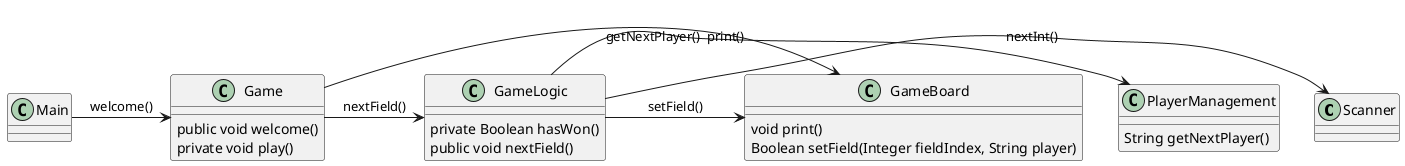 @startuml
class Scanner {
}

class GameBoard {
   void print()
   Boolean setField(Integer fieldIndex, String player)
}

class PlayerManagement {
   String getNextPlayer()
}

class GameLogic {
   private Boolean hasWon()
   public void nextField()
}
GameLogic -> Scanner: nextInt()
GameLogic -> PlayerManagement: getNextPlayer()
GameLogic -> GameBoard: setField()

class Game {
   public void welcome()
   private void play()
}
Game -> GameLogic: nextField()
Game -> GameBoard: print()

class Main {}
Main -> Game: welcome()
@enduml